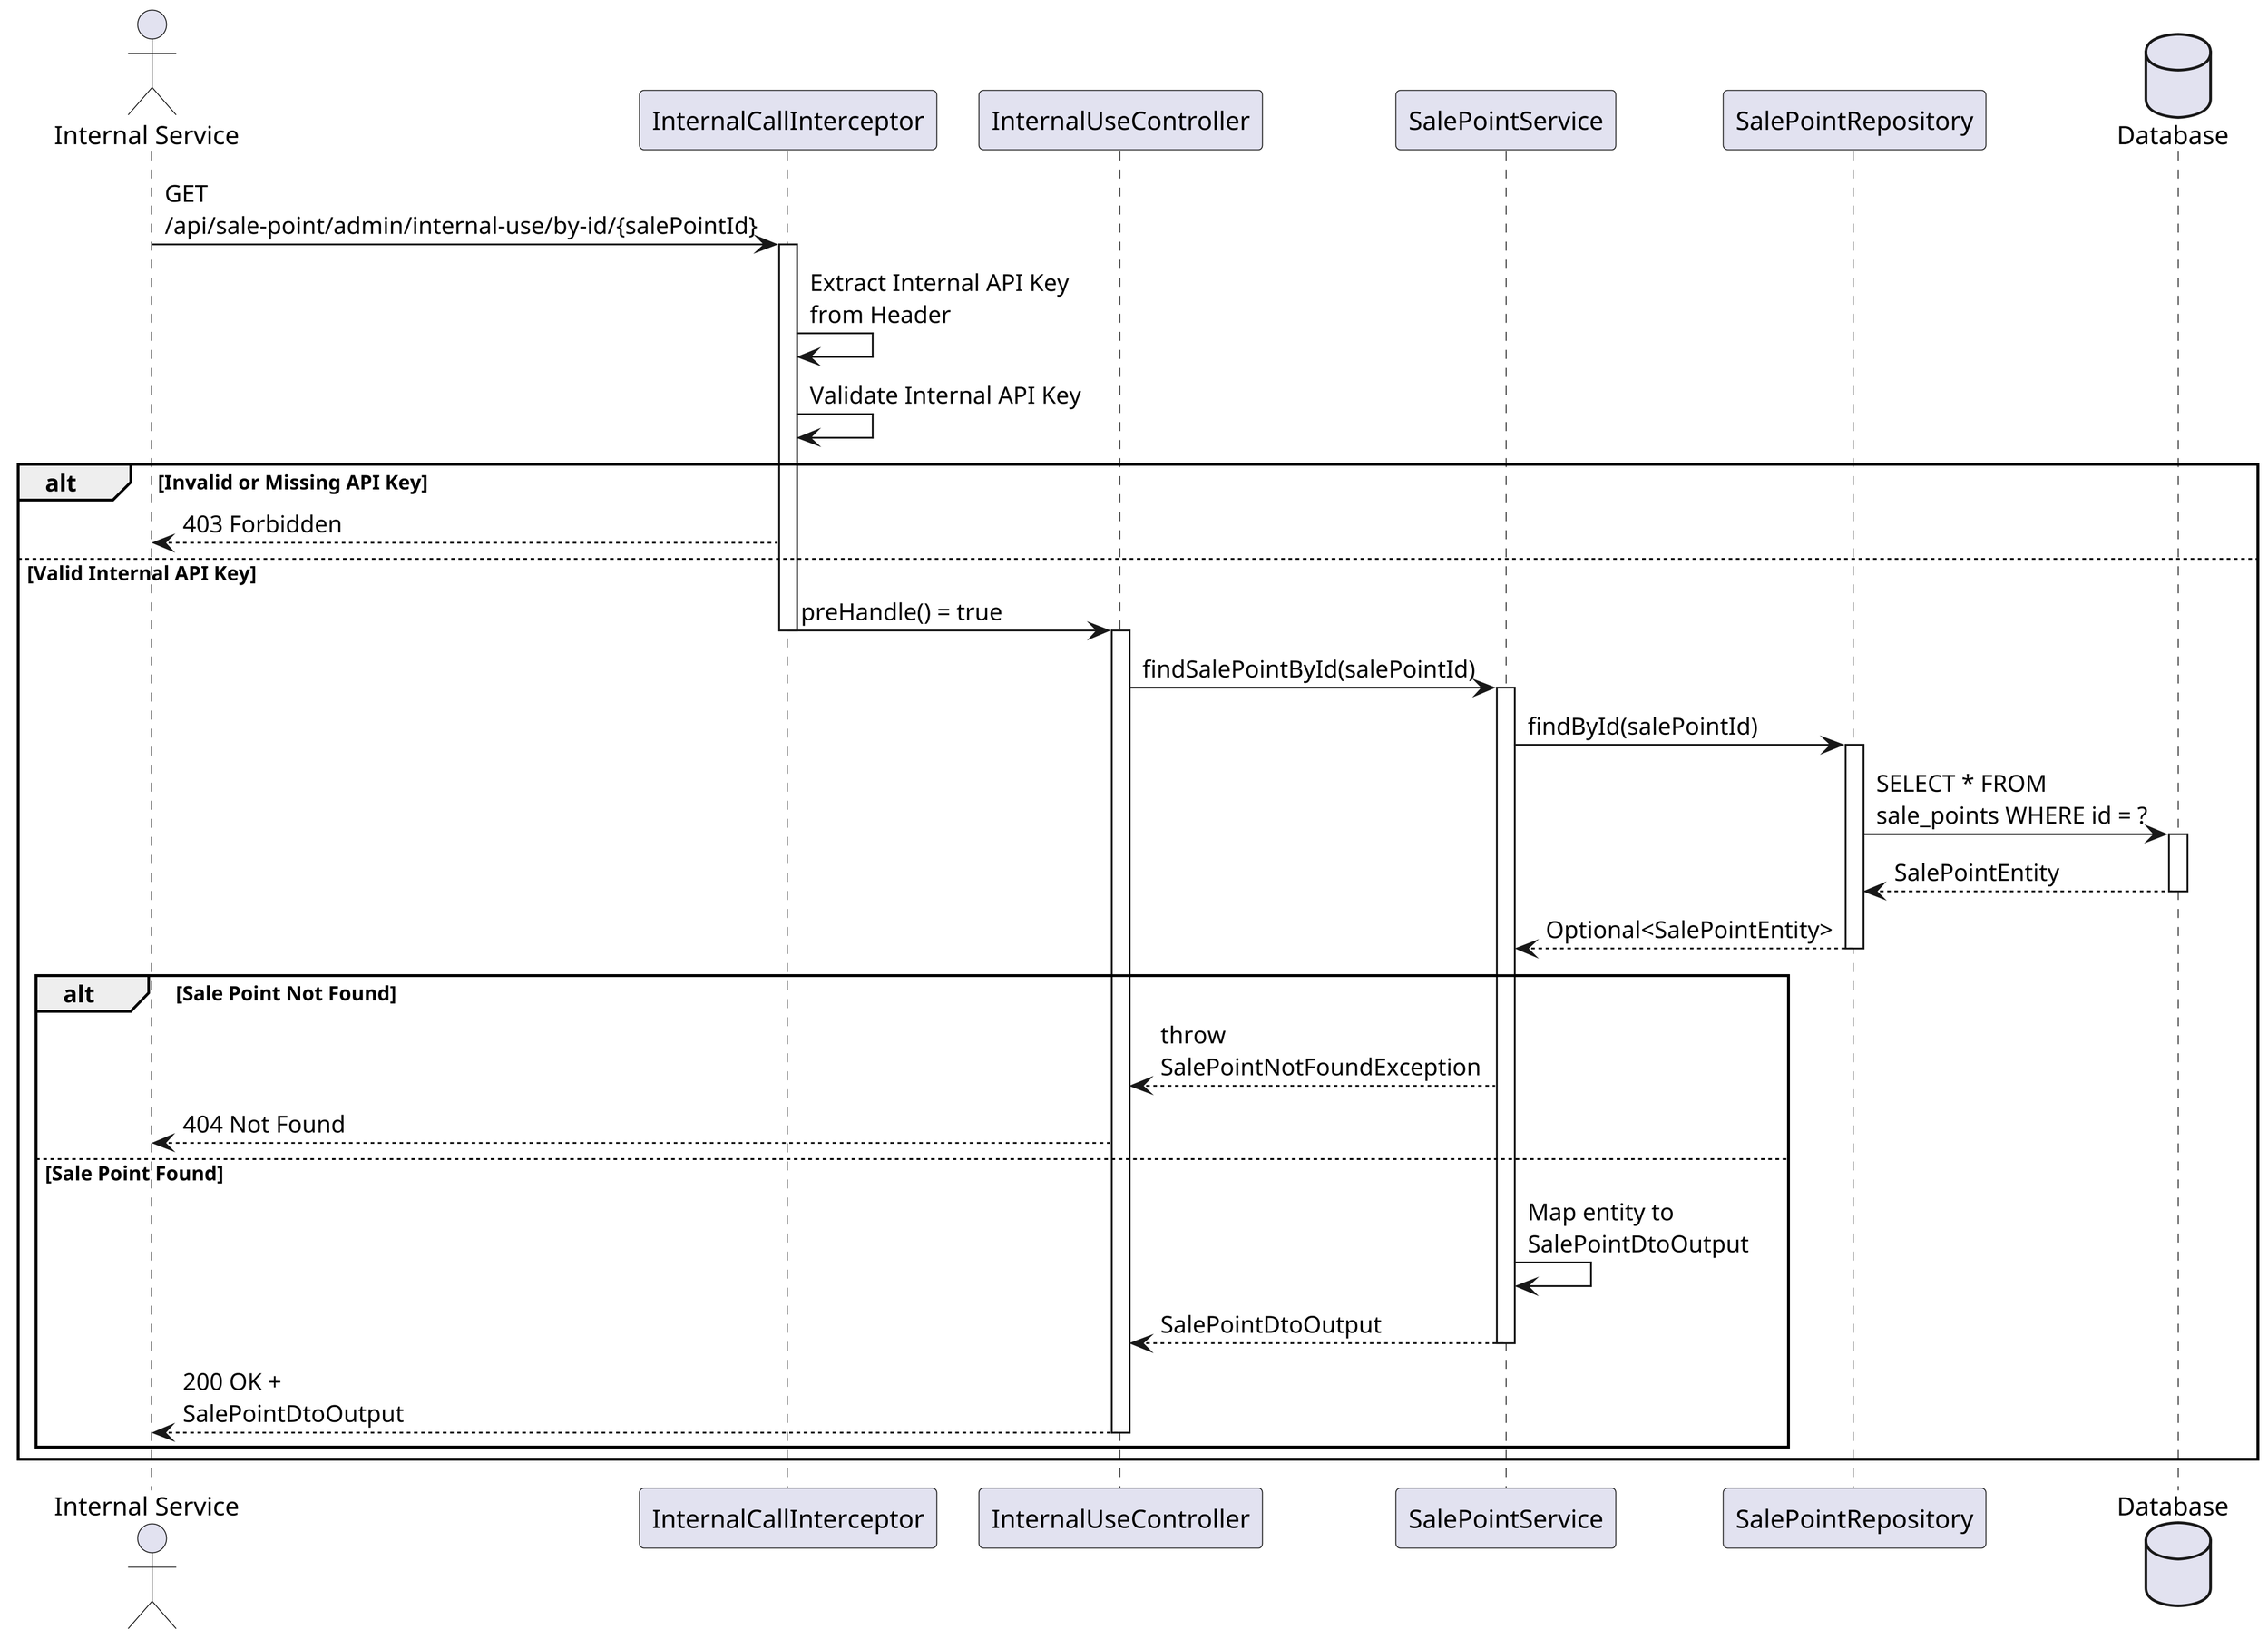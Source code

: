 @startuml
skinparam dpi 300
skinparam maxMessageSize 160

actor "Internal Service" as Client
participant "InternalCallInterceptor" as Interceptor
participant "InternalUseController" as Controller
participant "SalePointService" as Service
participant "SalePointRepository" as Repository
database "Database" as DB

Client -> Interceptor: GET /api/sale-point/admin/internal-use/by-id/{salePointId}
activate Interceptor

Interceptor -> Interceptor: Extract Internal API Key from Header
Interceptor -> Interceptor: Validate Internal API Key

alt Invalid or Missing API Key
    Interceptor --> Client: 403 Forbidden
else Valid Internal API Key
    Interceptor -> Controller: preHandle() = true
    deactivate Interceptor

    activate Controller
    Controller -> Service: findSalePointById(salePointId)
    activate Service

    Service -> Repository: findById(salePointId)
    activate Repository
    Repository -> DB: SELECT * FROM sale_points WHERE id = ?
    activate DB
    DB --> Repository: SalePointEntity
    deactivate DB
    Repository --> Service: Optional<SalePointEntity>
    deactivate Repository

    alt Sale Point Not Found
        Service --> Controller: throw SalePointNotFoundException
        Controller --> Client: 404 Not Found
    else Sale Point Found
        Service -> Service: Map entity to SalePointDtoOutput
        Service --> Controller: SalePointDtoOutput
        deactivate Service

        Controller --> Client: 200 OK + SalePointDtoOutput
        deactivate Controller
    end
end

@enduml